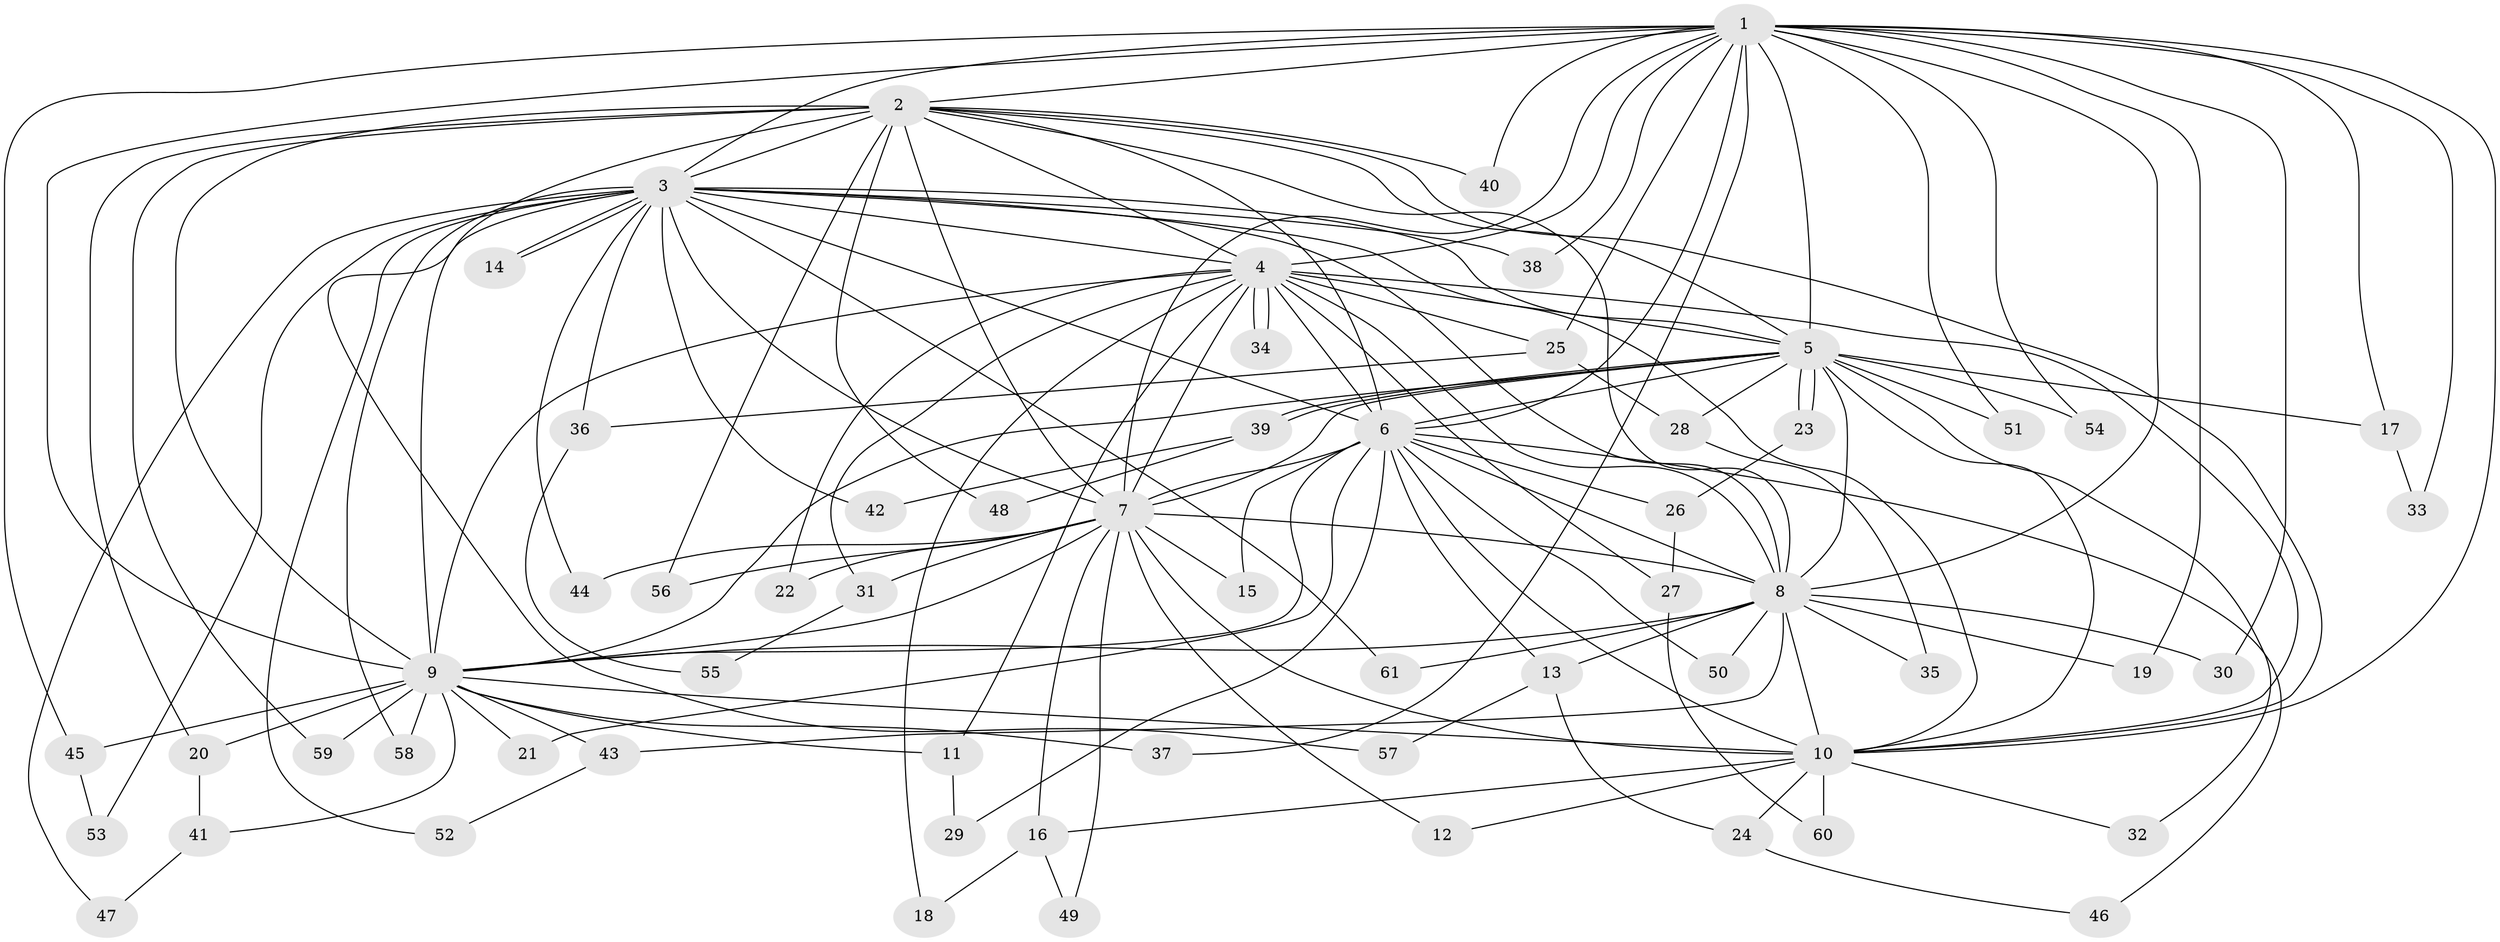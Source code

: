 // Generated by graph-tools (version 1.1) at 2025/49/03/09/25 03:49:40]
// undirected, 61 vertices, 147 edges
graph export_dot {
graph [start="1"]
  node [color=gray90,style=filled];
  1;
  2;
  3;
  4;
  5;
  6;
  7;
  8;
  9;
  10;
  11;
  12;
  13;
  14;
  15;
  16;
  17;
  18;
  19;
  20;
  21;
  22;
  23;
  24;
  25;
  26;
  27;
  28;
  29;
  30;
  31;
  32;
  33;
  34;
  35;
  36;
  37;
  38;
  39;
  40;
  41;
  42;
  43;
  44;
  45;
  46;
  47;
  48;
  49;
  50;
  51;
  52;
  53;
  54;
  55;
  56;
  57;
  58;
  59;
  60;
  61;
  1 -- 2;
  1 -- 3;
  1 -- 4;
  1 -- 5;
  1 -- 6;
  1 -- 7;
  1 -- 8;
  1 -- 9;
  1 -- 10;
  1 -- 17;
  1 -- 19;
  1 -- 25;
  1 -- 30;
  1 -- 33;
  1 -- 37;
  1 -- 38;
  1 -- 40;
  1 -- 45;
  1 -- 51;
  1 -- 54;
  2 -- 3;
  2 -- 4;
  2 -- 5;
  2 -- 6;
  2 -- 7;
  2 -- 8;
  2 -- 9;
  2 -- 10;
  2 -- 20;
  2 -- 40;
  2 -- 48;
  2 -- 56;
  2 -- 57;
  2 -- 59;
  3 -- 4;
  3 -- 5;
  3 -- 6;
  3 -- 7;
  3 -- 8;
  3 -- 9;
  3 -- 10;
  3 -- 14;
  3 -- 14;
  3 -- 36;
  3 -- 38;
  3 -- 42;
  3 -- 44;
  3 -- 47;
  3 -- 52;
  3 -- 53;
  3 -- 58;
  3 -- 61;
  4 -- 5;
  4 -- 6;
  4 -- 7;
  4 -- 8;
  4 -- 9;
  4 -- 10;
  4 -- 11;
  4 -- 18;
  4 -- 22;
  4 -- 25;
  4 -- 27;
  4 -- 31;
  4 -- 34;
  4 -- 34;
  5 -- 6;
  5 -- 7;
  5 -- 8;
  5 -- 9;
  5 -- 10;
  5 -- 17;
  5 -- 23;
  5 -- 23;
  5 -- 28;
  5 -- 32;
  5 -- 39;
  5 -- 39;
  5 -- 51;
  5 -- 54;
  6 -- 7;
  6 -- 8;
  6 -- 9;
  6 -- 10;
  6 -- 13;
  6 -- 15;
  6 -- 21;
  6 -- 26;
  6 -- 29;
  6 -- 46;
  6 -- 50;
  7 -- 8;
  7 -- 9;
  7 -- 10;
  7 -- 12;
  7 -- 15;
  7 -- 16;
  7 -- 22;
  7 -- 31;
  7 -- 44;
  7 -- 49;
  7 -- 56;
  8 -- 9;
  8 -- 10;
  8 -- 13;
  8 -- 19;
  8 -- 30;
  8 -- 35;
  8 -- 43;
  8 -- 50;
  8 -- 61;
  9 -- 10;
  9 -- 11;
  9 -- 20;
  9 -- 21;
  9 -- 37;
  9 -- 41;
  9 -- 43;
  9 -- 45;
  9 -- 58;
  9 -- 59;
  10 -- 12;
  10 -- 16;
  10 -- 24;
  10 -- 32;
  10 -- 60;
  11 -- 29;
  13 -- 24;
  13 -- 57;
  16 -- 18;
  16 -- 49;
  17 -- 33;
  20 -- 41;
  23 -- 26;
  24 -- 46;
  25 -- 28;
  25 -- 36;
  26 -- 27;
  27 -- 60;
  28 -- 35;
  31 -- 55;
  36 -- 55;
  39 -- 42;
  39 -- 48;
  41 -- 47;
  43 -- 52;
  45 -- 53;
}
